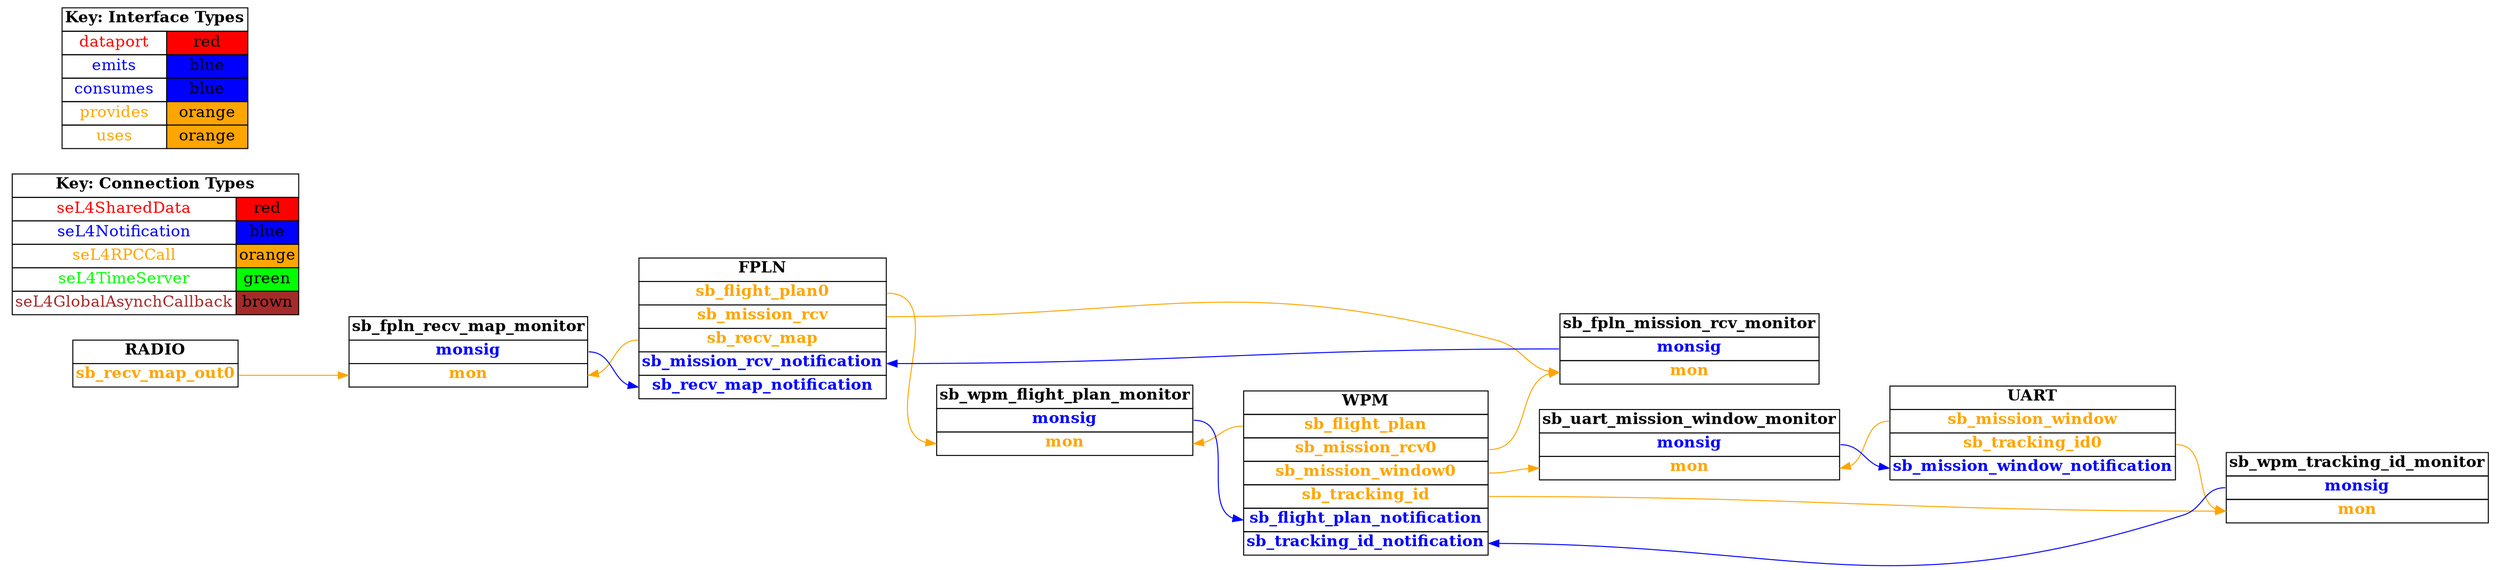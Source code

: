 digraph g {
graph [
  overlap = false,
  rankdir = "LR"
];
node [
  fontsize = "16",
  shape = "ellipse"
];
edge [
];

RADIO [
  label=<
    <TABLE BORDER="0" CELLBORDER="1" CELLSPACING="0">
      <TR><TD><B>RADIO</B></TD></TR>
      <TR><TD PORT="sb_recv_map_out0"><FONT COLOR="orange"><B>sb_recv_map_out0</B></FONT></TD></TR>"
    </TABLE>
  >
  shape=plaintext
];

FPLN [
  label=<
    <TABLE BORDER="0" CELLBORDER="1" CELLSPACING="0">
      <TR><TD><B>FPLN</B></TD></TR>
      <TR><TD PORT="sb_flight_plan0"><FONT COLOR="orange"><B>sb_flight_plan0</B></FONT></TD></TR>
      <TR><TD PORT="sb_mission_rcv"><FONT COLOR="orange"><B>sb_mission_rcv</B></FONT></TD></TR>
      <TR><TD PORT="sb_recv_map"><FONT COLOR="orange"><B>sb_recv_map</B></FONT></TD></TR>
      <TR><TD PORT="sb_mission_rcv_notification"><FONT COLOR="blue"><B>sb_mission_rcv_notification</B></FONT></TD></TR>
      <TR><TD PORT="sb_recv_map_notification"><FONT COLOR="blue"><B>sb_recv_map_notification</B></FONT></TD></TR>"
    </TABLE>
  >
  shape=plaintext
];

WPM [
  label=<
    <TABLE BORDER="0" CELLBORDER="1" CELLSPACING="0">
      <TR><TD><B>WPM</B></TD></TR>
      <TR><TD PORT="sb_flight_plan"><FONT COLOR="orange"><B>sb_flight_plan</B></FONT></TD></TR>
      <TR><TD PORT="sb_mission_rcv0"><FONT COLOR="orange"><B>sb_mission_rcv0</B></FONT></TD></TR>
      <TR><TD PORT="sb_mission_window0"><FONT COLOR="orange"><B>sb_mission_window0</B></FONT></TD></TR>
      <TR><TD PORT="sb_tracking_id"><FONT COLOR="orange"><B>sb_tracking_id</B></FONT></TD></TR>
      <TR><TD PORT="sb_flight_plan_notification"><FONT COLOR="blue"><B>sb_flight_plan_notification</B></FONT></TD></TR>
      <TR><TD PORT="sb_tracking_id_notification"><FONT COLOR="blue"><B>sb_tracking_id_notification</B></FONT></TD></TR>"
    </TABLE>
  >
  shape=plaintext
];

UART [
  label=<
    <TABLE BORDER="0" CELLBORDER="1" CELLSPACING="0">
      <TR><TD><B>UART</B></TD></TR>
      <TR><TD PORT="sb_mission_window"><FONT COLOR="orange"><B>sb_mission_window</B></FONT></TD></TR>
      <TR><TD PORT="sb_tracking_id0"><FONT COLOR="orange"><B>sb_tracking_id0</B></FONT></TD></TR>
      <TR><TD PORT="sb_mission_window_notification"><FONT COLOR="blue"><B>sb_mission_window_notification</B></FONT></TD></TR>"
    </TABLE>
  >
  shape=plaintext
];

sb_fpln_recv_map_monitor [
  label=<
    <TABLE BORDER="0" CELLBORDER="1" CELLSPACING="0">
      <TR><TD><B>sb_fpln_recv_map_monitor</B></TD></TR>
      <TR><TD PORT="monsig"><FONT COLOR="blue"><B>monsig</B></FONT></TD></TR>
      <TR><TD PORT="mon"><FONT COLOR="orange"><B>mon</B></FONT></TD></TR>"
    </TABLE>
  >
  shape=plaintext
];

sb_wpm_flight_plan_monitor [
  label=<
    <TABLE BORDER="0" CELLBORDER="1" CELLSPACING="0">
      <TR><TD><B>sb_wpm_flight_plan_monitor</B></TD></TR>
      <TR><TD PORT="monsig"><FONT COLOR="blue"><B>monsig</B></FONT></TD></TR>
      <TR><TD PORT="mon"><FONT COLOR="orange"><B>mon</B></FONT></TD></TR>"
    </TABLE>
  >
  shape=plaintext
];

sb_fpln_mission_rcv_monitor [
  label=<
    <TABLE BORDER="0" CELLBORDER="1" CELLSPACING="0">
      <TR><TD><B>sb_fpln_mission_rcv_monitor</B></TD></TR>
      <TR><TD PORT="monsig"><FONT COLOR="blue"><B>monsig</B></FONT></TD></TR>
      <TR><TD PORT="mon"><FONT COLOR="orange"><B>mon</B></FONT></TD></TR>"
    </TABLE>
  >
  shape=plaintext
];

sb_uart_mission_window_monitor [
  label=<
    <TABLE BORDER="0" CELLBORDER="1" CELLSPACING="0">
      <TR><TD><B>sb_uart_mission_window_monitor</B></TD></TR>
      <TR><TD PORT="monsig"><FONT COLOR="blue"><B>monsig</B></FONT></TD></TR>
      <TR><TD PORT="mon"><FONT COLOR="orange"><B>mon</B></FONT></TD></TR>"
    </TABLE>
  >
  shape=plaintext
];

sb_wpm_tracking_id_monitor [
  label=<
    <TABLE BORDER="0" CELLBORDER="1" CELLSPACING="0">
      <TR><TD><B>sb_wpm_tracking_id_monitor</B></TD></TR>
      <TR><TD PORT="monsig"><FONT COLOR="blue"><B>monsig</B></FONT></TD></TR>
      <TR><TD PORT="mon"><FONT COLOR="orange"><B>mon</B></FONT></TD></TR>"
    </TABLE>
  >
  shape=plaintext
];

connectiontypekey [
  label=<
   <TABLE BORDER="0" CELLBORDER="1" CELLSPACING="0">
     <TR><TD COLSPAN="2"><B>Key: Connection Types</B></TD></TR>
     <TR><TD><FONT COLOR="red">seL4SharedData</FONT></TD><TD BGCOLOR="red">red</TD></TR>
     <TR><TD><FONT COLOR="blue">seL4Notification</FONT></TD><TD BGCOLOR="blue">blue</TD></TR>
     <TR><TD><FONT COLOR="orange">seL4RPCCall</FONT></TD><TD BGCOLOR="orange">orange</TD></TR>
     <TR><TD><FONT COLOR="green">seL4TimeServer</FONT></TD><TD BGCOLOR="green">green</TD></TR>
     <TR><TD><FONT COLOR="brown">seL4GlobalAsynchCallback</FONT></TD><TD BGCOLOR="brown">brown</TD></TR>
   </TABLE>
  >
  shape=plaintext
];

interfacetypekey [
  label=<
   <TABLE BORDER="0" CELLBORDER="1" CELLSPACING="0">
     <TR><TD COLSPAN="2"><B>Key: Interface Types</B></TD></TR>
     <TR><TD><FONT COLOR="red">dataport</FONT></TD><TD BGCOLOR="red">red</TD></TR>
     <TR><TD><FONT COLOR="blue">emits</FONT></TD><TD BGCOLOR="blue">blue</TD></TR>
     <TR><TD><FONT COLOR="blue">consumes</FONT></TD><TD BGCOLOR="blue">blue</TD></TR>
     <TR><TD><FONT COLOR="orange">provides</FONT></TD><TD BGCOLOR="orange">orange</TD></TR>
     <TR><TD><FONT COLOR="orange">uses</FONT></TD><TD BGCOLOR="orange">orange</TD></TR>
   </TABLE>
  >
  shape=plaintext
];

"RADIO":sb_recv_map_out0 -> "sb_fpln_recv_map_monitor":mon [
  color="orange"
  //label = "seL4RPCCall"
  id = conn1
];

"FPLN":sb_recv_map -> "sb_fpln_recv_map_monitor":mon [
  color="orange"
  //label = "seL4RPCCall"
  id = conn2
];

"sb_fpln_recv_map_monitor":monsig -> "FPLN":sb_recv_map_notification [
  color="blue"
  //label = "seL4Notification"
  id = conn3
];

"FPLN":sb_flight_plan0 -> "sb_wpm_flight_plan_monitor":mon [
  color="orange"
  //label = "seL4RPCCall"
  id = conn4
];

"WPM":sb_flight_plan -> "sb_wpm_flight_plan_monitor":mon [
  color="orange"
  //label = "seL4RPCCall"
  id = conn5
];

"sb_wpm_flight_plan_monitor":monsig -> "WPM":sb_flight_plan_notification [
  color="blue"
  //label = "seL4Notification"
  id = conn6
];

"WPM":sb_mission_rcv0 -> "sb_fpln_mission_rcv_monitor":mon [
  color="orange"
  //label = "seL4RPCCall"
  id = conn7
];

"FPLN":sb_mission_rcv -> "sb_fpln_mission_rcv_monitor":mon [
  color="orange"
  //label = "seL4RPCCall"
  id = conn8
];

"sb_fpln_mission_rcv_monitor":monsig -> "FPLN":sb_mission_rcv_notification [
  color="blue"
  //label = "seL4Notification"
  id = conn9
];

"WPM":sb_mission_window0 -> "sb_uart_mission_window_monitor":mon [
  color="orange"
  //label = "seL4RPCCall"
  id = conn10
];

"UART":sb_mission_window -> "sb_uart_mission_window_monitor":mon [
  color="orange"
  //label = "seL4RPCCall"
  id = conn11
];

"sb_uart_mission_window_monitor":monsig -> "UART":sb_mission_window_notification [
  color="blue"
  //label = "seL4Notification"
  id = conn12
];

"UART":sb_tracking_id0 -> "sb_wpm_tracking_id_monitor":mon [
  color="orange"
  //label = "seL4RPCCall"
  id = conn13
];

"WPM":sb_tracking_id -> "sb_wpm_tracking_id_monitor":mon [
  color="orange"
  //label = "seL4RPCCall"
  id = conn14
];

"sb_wpm_tracking_id_monitor":monsig -> "WPM":sb_tracking_id_notification [
  color="blue"
  //label = "seL4Notification"
  id = conn15
];

}